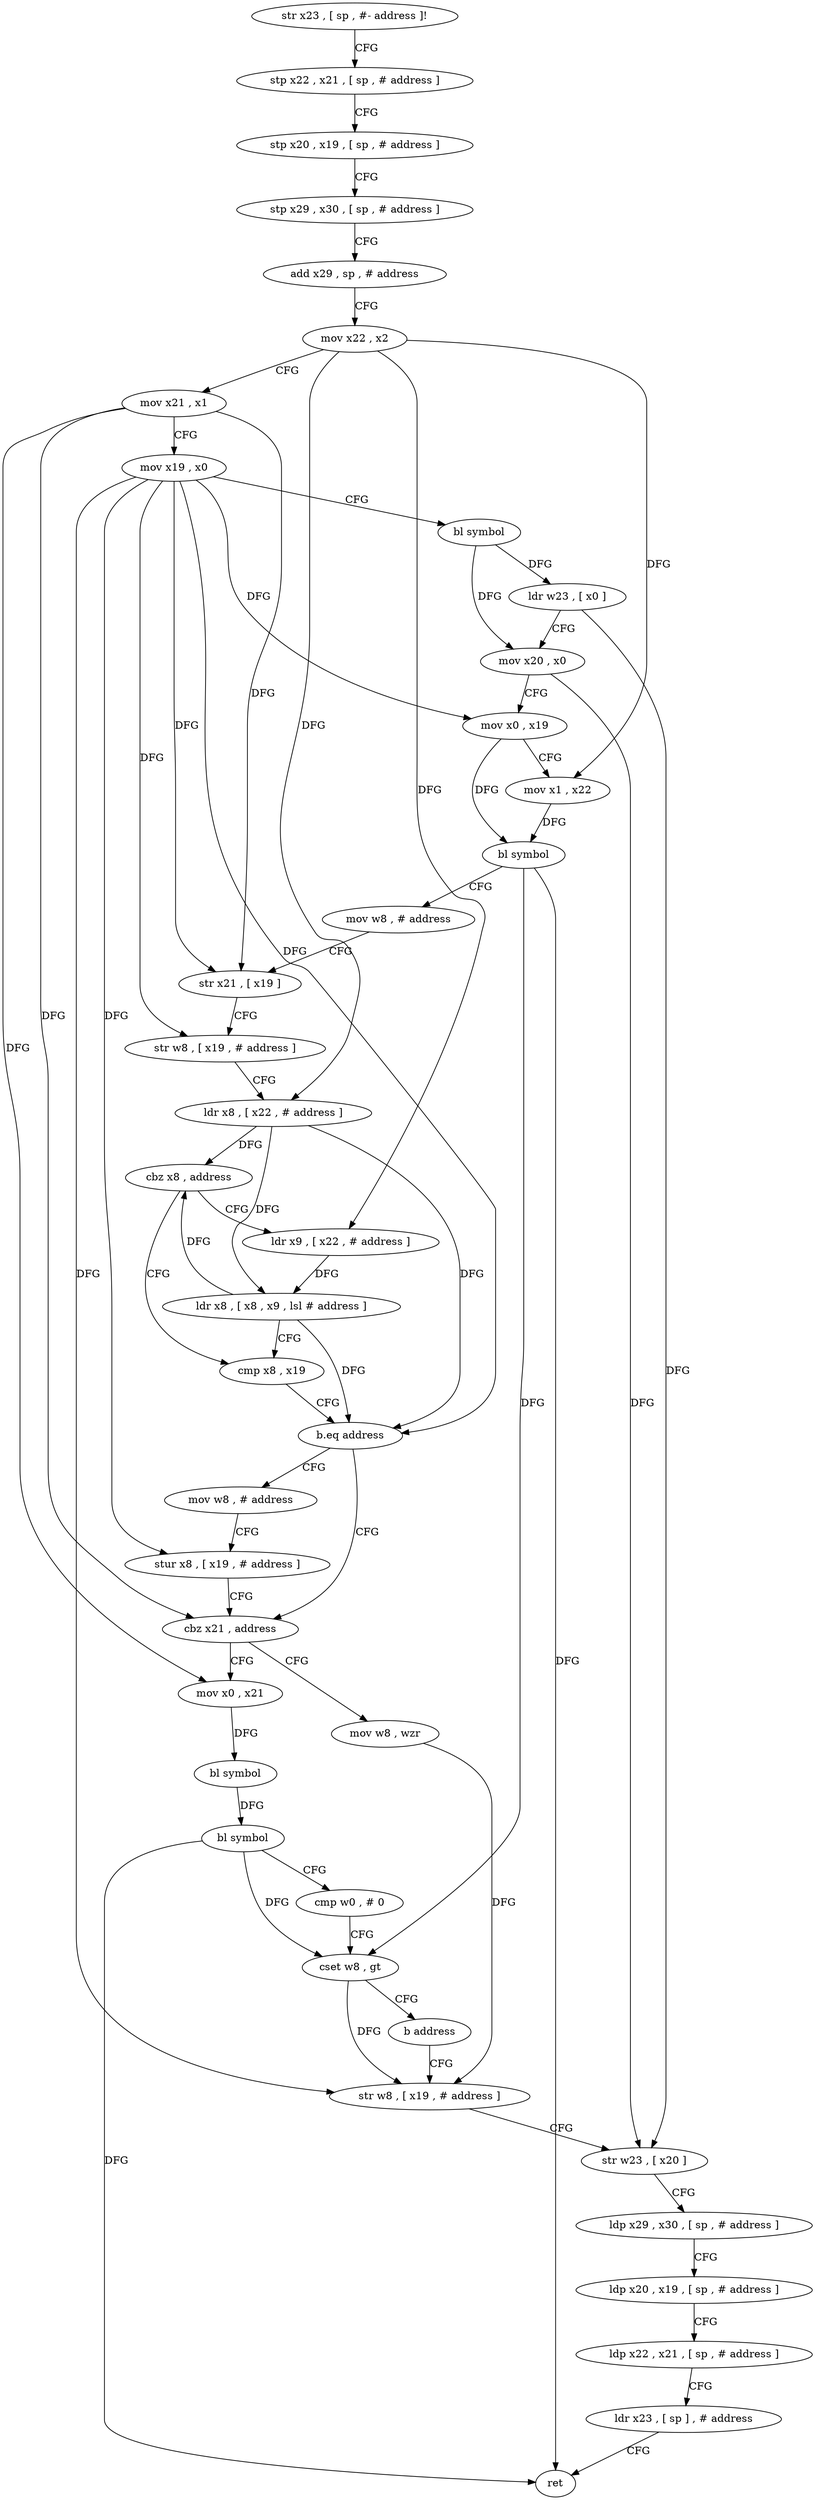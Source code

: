digraph "func" {
"116428" [label = "str x23 , [ sp , #- address ]!" ]
"116432" [label = "stp x22 , x21 , [ sp , # address ]" ]
"116436" [label = "stp x20 , x19 , [ sp , # address ]" ]
"116440" [label = "stp x29 , x30 , [ sp , # address ]" ]
"116444" [label = "add x29 , sp , # address" ]
"116448" [label = "mov x22 , x2" ]
"116452" [label = "mov x21 , x1" ]
"116456" [label = "mov x19 , x0" ]
"116460" [label = "bl symbol" ]
"116464" [label = "ldr w23 , [ x0 ]" ]
"116468" [label = "mov x20 , x0" ]
"116472" [label = "mov x0 , x19" ]
"116476" [label = "mov x1 , x22" ]
"116480" [label = "bl symbol" ]
"116484" [label = "mov w8 , # address" ]
"116488" [label = "str x21 , [ x19 ]" ]
"116492" [label = "str w8 , [ x19 , # address ]" ]
"116496" [label = "ldr x8 , [ x22 , # address ]" ]
"116500" [label = "cbz x8 , address" ]
"116512" [label = "cmp x8 , x19" ]
"116504" [label = "ldr x9 , [ x22 , # address ]" ]
"116516" [label = "b.eq address" ]
"116528" [label = "cbz x21 , address" ]
"116520" [label = "mov w8 , # address" ]
"116508" [label = "ldr x8 , [ x8 , x9 , lsl # address ]" ]
"116556" [label = "mov w8 , wzr" ]
"116532" [label = "mov x0 , x21" ]
"116524" [label = "stur x8 , [ x19 , # address ]" ]
"116560" [label = "str w8 , [ x19 , # address ]" ]
"116536" [label = "bl symbol" ]
"116540" [label = "bl symbol" ]
"116544" [label = "cmp w0 , # 0" ]
"116548" [label = "cset w8 , gt" ]
"116552" [label = "b address" ]
"116564" [label = "str w23 , [ x20 ]" ]
"116568" [label = "ldp x29 , x30 , [ sp , # address ]" ]
"116572" [label = "ldp x20 , x19 , [ sp , # address ]" ]
"116576" [label = "ldp x22 , x21 , [ sp , # address ]" ]
"116580" [label = "ldr x23 , [ sp ] , # address" ]
"116584" [label = "ret" ]
"116428" -> "116432" [ label = "CFG" ]
"116432" -> "116436" [ label = "CFG" ]
"116436" -> "116440" [ label = "CFG" ]
"116440" -> "116444" [ label = "CFG" ]
"116444" -> "116448" [ label = "CFG" ]
"116448" -> "116452" [ label = "CFG" ]
"116448" -> "116476" [ label = "DFG" ]
"116448" -> "116496" [ label = "DFG" ]
"116448" -> "116504" [ label = "DFG" ]
"116452" -> "116456" [ label = "CFG" ]
"116452" -> "116488" [ label = "DFG" ]
"116452" -> "116528" [ label = "DFG" ]
"116452" -> "116532" [ label = "DFG" ]
"116456" -> "116460" [ label = "CFG" ]
"116456" -> "116472" [ label = "DFG" ]
"116456" -> "116488" [ label = "DFG" ]
"116456" -> "116492" [ label = "DFG" ]
"116456" -> "116516" [ label = "DFG" ]
"116456" -> "116524" [ label = "DFG" ]
"116456" -> "116560" [ label = "DFG" ]
"116460" -> "116464" [ label = "DFG" ]
"116460" -> "116468" [ label = "DFG" ]
"116464" -> "116468" [ label = "CFG" ]
"116464" -> "116564" [ label = "DFG" ]
"116468" -> "116472" [ label = "CFG" ]
"116468" -> "116564" [ label = "DFG" ]
"116472" -> "116476" [ label = "CFG" ]
"116472" -> "116480" [ label = "DFG" ]
"116476" -> "116480" [ label = "DFG" ]
"116480" -> "116484" [ label = "CFG" ]
"116480" -> "116548" [ label = "DFG" ]
"116480" -> "116584" [ label = "DFG" ]
"116484" -> "116488" [ label = "CFG" ]
"116488" -> "116492" [ label = "CFG" ]
"116492" -> "116496" [ label = "CFG" ]
"116496" -> "116500" [ label = "DFG" ]
"116496" -> "116516" [ label = "DFG" ]
"116496" -> "116508" [ label = "DFG" ]
"116500" -> "116512" [ label = "CFG" ]
"116500" -> "116504" [ label = "CFG" ]
"116512" -> "116516" [ label = "CFG" ]
"116504" -> "116508" [ label = "DFG" ]
"116516" -> "116528" [ label = "CFG" ]
"116516" -> "116520" [ label = "CFG" ]
"116528" -> "116556" [ label = "CFG" ]
"116528" -> "116532" [ label = "CFG" ]
"116520" -> "116524" [ label = "CFG" ]
"116508" -> "116512" [ label = "CFG" ]
"116508" -> "116500" [ label = "DFG" ]
"116508" -> "116516" [ label = "DFG" ]
"116556" -> "116560" [ label = "DFG" ]
"116532" -> "116536" [ label = "DFG" ]
"116524" -> "116528" [ label = "CFG" ]
"116560" -> "116564" [ label = "CFG" ]
"116536" -> "116540" [ label = "DFG" ]
"116540" -> "116544" [ label = "CFG" ]
"116540" -> "116548" [ label = "DFG" ]
"116540" -> "116584" [ label = "DFG" ]
"116544" -> "116548" [ label = "CFG" ]
"116548" -> "116552" [ label = "CFG" ]
"116548" -> "116560" [ label = "DFG" ]
"116552" -> "116560" [ label = "CFG" ]
"116564" -> "116568" [ label = "CFG" ]
"116568" -> "116572" [ label = "CFG" ]
"116572" -> "116576" [ label = "CFG" ]
"116576" -> "116580" [ label = "CFG" ]
"116580" -> "116584" [ label = "CFG" ]
}
